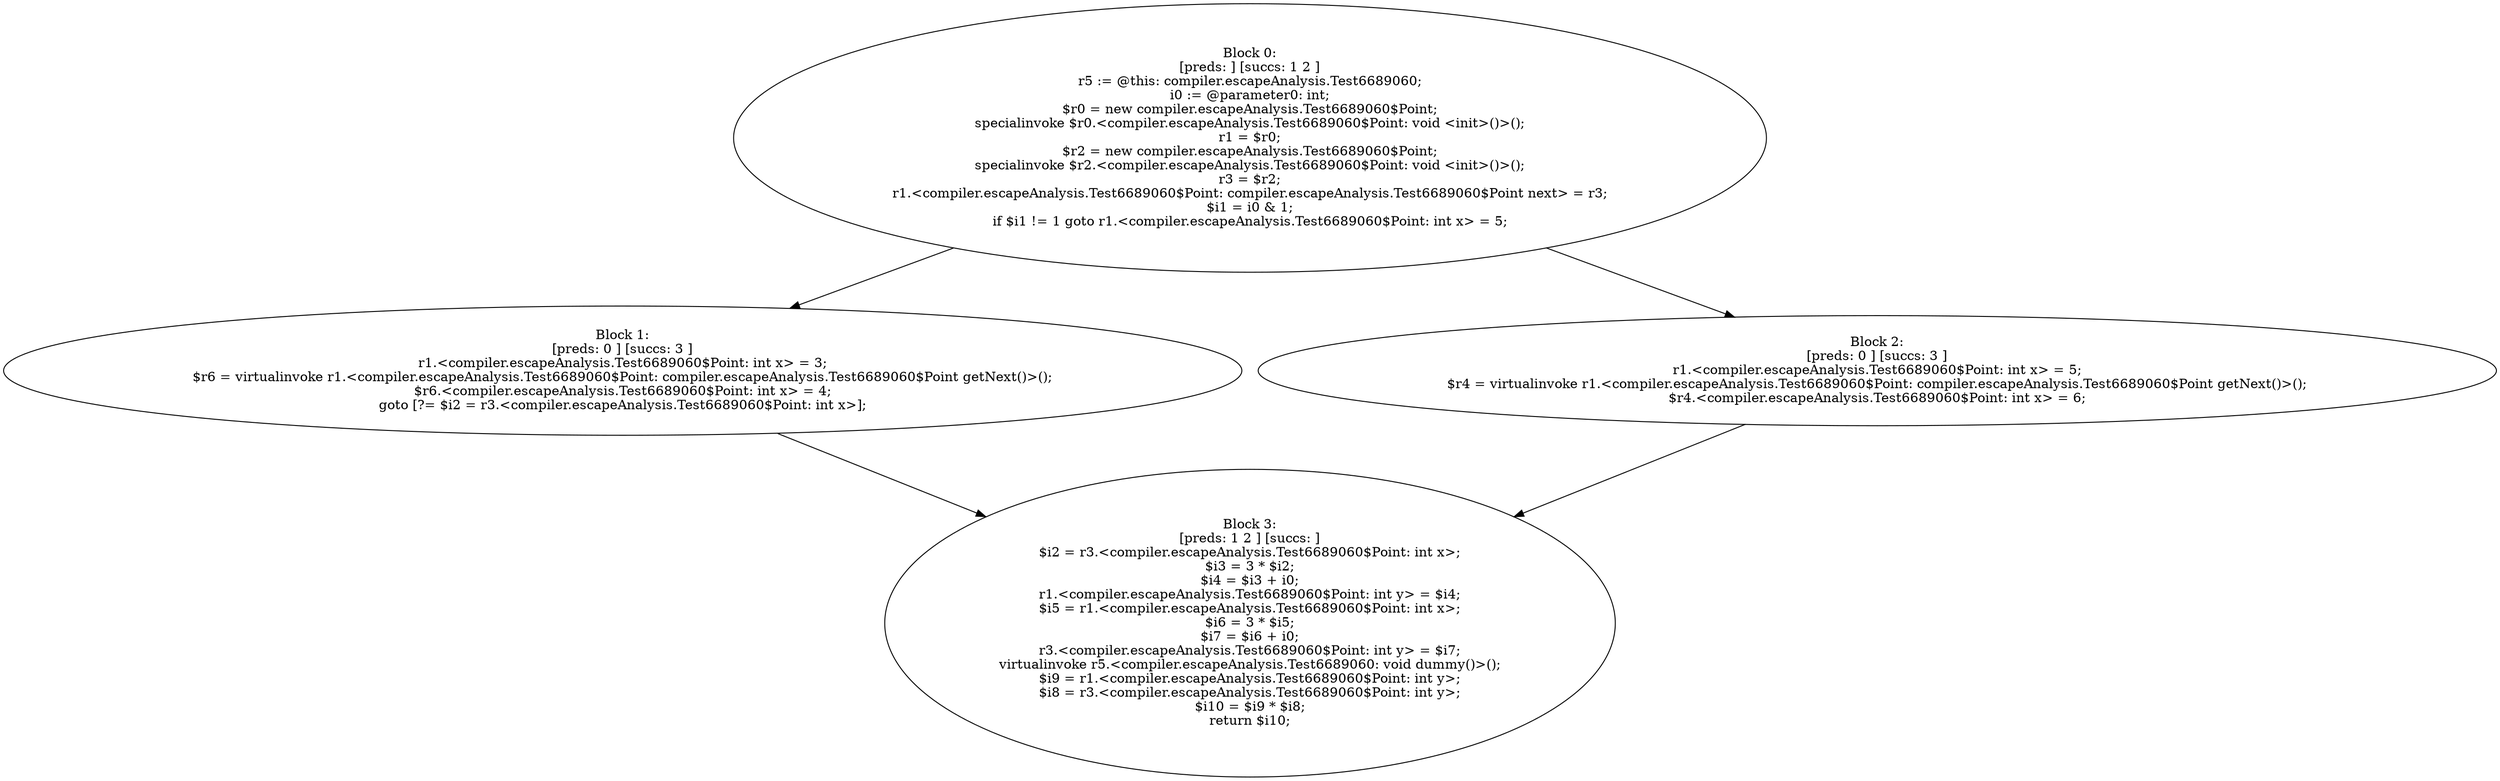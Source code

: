 digraph "unitGraph" {
    "Block 0:
[preds: ] [succs: 1 2 ]
r5 := @this: compiler.escapeAnalysis.Test6689060;
i0 := @parameter0: int;
$r0 = new compiler.escapeAnalysis.Test6689060$Point;
specialinvoke $r0.<compiler.escapeAnalysis.Test6689060$Point: void <init>()>();
r1 = $r0;
$r2 = new compiler.escapeAnalysis.Test6689060$Point;
specialinvoke $r2.<compiler.escapeAnalysis.Test6689060$Point: void <init>()>();
r3 = $r2;
r1.<compiler.escapeAnalysis.Test6689060$Point: compiler.escapeAnalysis.Test6689060$Point next> = r3;
$i1 = i0 & 1;
if $i1 != 1 goto r1.<compiler.escapeAnalysis.Test6689060$Point: int x> = 5;
"
    "Block 1:
[preds: 0 ] [succs: 3 ]
r1.<compiler.escapeAnalysis.Test6689060$Point: int x> = 3;
$r6 = virtualinvoke r1.<compiler.escapeAnalysis.Test6689060$Point: compiler.escapeAnalysis.Test6689060$Point getNext()>();
$r6.<compiler.escapeAnalysis.Test6689060$Point: int x> = 4;
goto [?= $i2 = r3.<compiler.escapeAnalysis.Test6689060$Point: int x>];
"
    "Block 2:
[preds: 0 ] [succs: 3 ]
r1.<compiler.escapeAnalysis.Test6689060$Point: int x> = 5;
$r4 = virtualinvoke r1.<compiler.escapeAnalysis.Test6689060$Point: compiler.escapeAnalysis.Test6689060$Point getNext()>();
$r4.<compiler.escapeAnalysis.Test6689060$Point: int x> = 6;
"
    "Block 3:
[preds: 1 2 ] [succs: ]
$i2 = r3.<compiler.escapeAnalysis.Test6689060$Point: int x>;
$i3 = 3 * $i2;
$i4 = $i3 + i0;
r1.<compiler.escapeAnalysis.Test6689060$Point: int y> = $i4;
$i5 = r1.<compiler.escapeAnalysis.Test6689060$Point: int x>;
$i6 = 3 * $i5;
$i7 = $i6 + i0;
r3.<compiler.escapeAnalysis.Test6689060$Point: int y> = $i7;
virtualinvoke r5.<compiler.escapeAnalysis.Test6689060: void dummy()>();
$i9 = r1.<compiler.escapeAnalysis.Test6689060$Point: int y>;
$i8 = r3.<compiler.escapeAnalysis.Test6689060$Point: int y>;
$i10 = $i9 * $i8;
return $i10;
"
    "Block 0:
[preds: ] [succs: 1 2 ]
r5 := @this: compiler.escapeAnalysis.Test6689060;
i0 := @parameter0: int;
$r0 = new compiler.escapeAnalysis.Test6689060$Point;
specialinvoke $r0.<compiler.escapeAnalysis.Test6689060$Point: void <init>()>();
r1 = $r0;
$r2 = new compiler.escapeAnalysis.Test6689060$Point;
specialinvoke $r2.<compiler.escapeAnalysis.Test6689060$Point: void <init>()>();
r3 = $r2;
r1.<compiler.escapeAnalysis.Test6689060$Point: compiler.escapeAnalysis.Test6689060$Point next> = r3;
$i1 = i0 & 1;
if $i1 != 1 goto r1.<compiler.escapeAnalysis.Test6689060$Point: int x> = 5;
"->"Block 1:
[preds: 0 ] [succs: 3 ]
r1.<compiler.escapeAnalysis.Test6689060$Point: int x> = 3;
$r6 = virtualinvoke r1.<compiler.escapeAnalysis.Test6689060$Point: compiler.escapeAnalysis.Test6689060$Point getNext()>();
$r6.<compiler.escapeAnalysis.Test6689060$Point: int x> = 4;
goto [?= $i2 = r3.<compiler.escapeAnalysis.Test6689060$Point: int x>];
";
    "Block 0:
[preds: ] [succs: 1 2 ]
r5 := @this: compiler.escapeAnalysis.Test6689060;
i0 := @parameter0: int;
$r0 = new compiler.escapeAnalysis.Test6689060$Point;
specialinvoke $r0.<compiler.escapeAnalysis.Test6689060$Point: void <init>()>();
r1 = $r0;
$r2 = new compiler.escapeAnalysis.Test6689060$Point;
specialinvoke $r2.<compiler.escapeAnalysis.Test6689060$Point: void <init>()>();
r3 = $r2;
r1.<compiler.escapeAnalysis.Test6689060$Point: compiler.escapeAnalysis.Test6689060$Point next> = r3;
$i1 = i0 & 1;
if $i1 != 1 goto r1.<compiler.escapeAnalysis.Test6689060$Point: int x> = 5;
"->"Block 2:
[preds: 0 ] [succs: 3 ]
r1.<compiler.escapeAnalysis.Test6689060$Point: int x> = 5;
$r4 = virtualinvoke r1.<compiler.escapeAnalysis.Test6689060$Point: compiler.escapeAnalysis.Test6689060$Point getNext()>();
$r4.<compiler.escapeAnalysis.Test6689060$Point: int x> = 6;
";
    "Block 1:
[preds: 0 ] [succs: 3 ]
r1.<compiler.escapeAnalysis.Test6689060$Point: int x> = 3;
$r6 = virtualinvoke r1.<compiler.escapeAnalysis.Test6689060$Point: compiler.escapeAnalysis.Test6689060$Point getNext()>();
$r6.<compiler.escapeAnalysis.Test6689060$Point: int x> = 4;
goto [?= $i2 = r3.<compiler.escapeAnalysis.Test6689060$Point: int x>];
"->"Block 3:
[preds: 1 2 ] [succs: ]
$i2 = r3.<compiler.escapeAnalysis.Test6689060$Point: int x>;
$i3 = 3 * $i2;
$i4 = $i3 + i0;
r1.<compiler.escapeAnalysis.Test6689060$Point: int y> = $i4;
$i5 = r1.<compiler.escapeAnalysis.Test6689060$Point: int x>;
$i6 = 3 * $i5;
$i7 = $i6 + i0;
r3.<compiler.escapeAnalysis.Test6689060$Point: int y> = $i7;
virtualinvoke r5.<compiler.escapeAnalysis.Test6689060: void dummy()>();
$i9 = r1.<compiler.escapeAnalysis.Test6689060$Point: int y>;
$i8 = r3.<compiler.escapeAnalysis.Test6689060$Point: int y>;
$i10 = $i9 * $i8;
return $i10;
";
    "Block 2:
[preds: 0 ] [succs: 3 ]
r1.<compiler.escapeAnalysis.Test6689060$Point: int x> = 5;
$r4 = virtualinvoke r1.<compiler.escapeAnalysis.Test6689060$Point: compiler.escapeAnalysis.Test6689060$Point getNext()>();
$r4.<compiler.escapeAnalysis.Test6689060$Point: int x> = 6;
"->"Block 3:
[preds: 1 2 ] [succs: ]
$i2 = r3.<compiler.escapeAnalysis.Test6689060$Point: int x>;
$i3 = 3 * $i2;
$i4 = $i3 + i0;
r1.<compiler.escapeAnalysis.Test6689060$Point: int y> = $i4;
$i5 = r1.<compiler.escapeAnalysis.Test6689060$Point: int x>;
$i6 = 3 * $i5;
$i7 = $i6 + i0;
r3.<compiler.escapeAnalysis.Test6689060$Point: int y> = $i7;
virtualinvoke r5.<compiler.escapeAnalysis.Test6689060: void dummy()>();
$i9 = r1.<compiler.escapeAnalysis.Test6689060$Point: int y>;
$i8 = r3.<compiler.escapeAnalysis.Test6689060$Point: int y>;
$i10 = $i9 * $i8;
return $i10;
";
}
